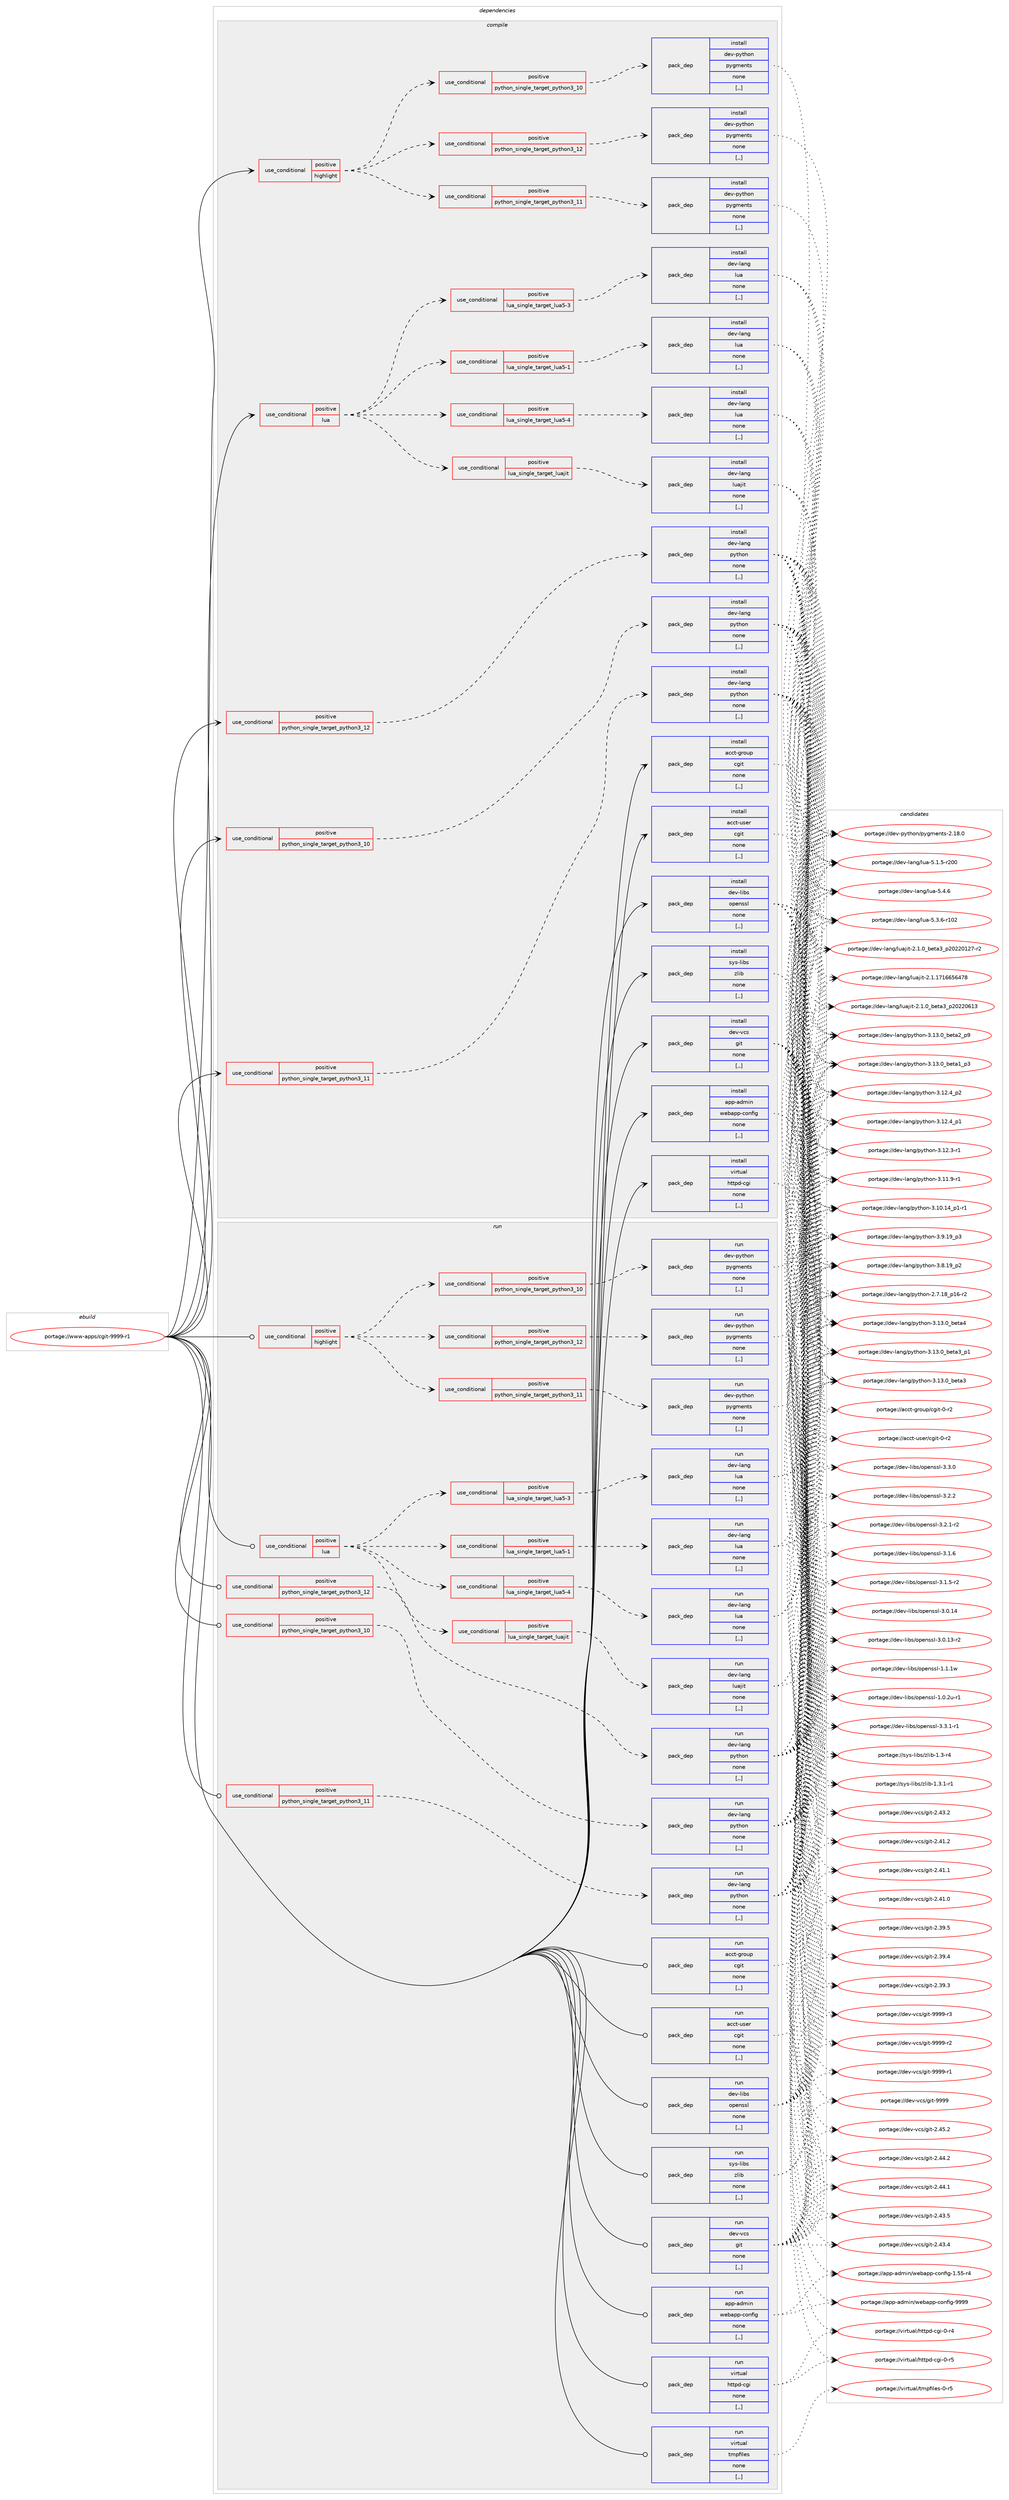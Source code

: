 digraph prolog {

# *************
# Graph options
# *************

newrank=true;
concentrate=true;
compound=true;
graph [rankdir=LR,fontname=Helvetica,fontsize=10,ranksep=1.5];#, ranksep=2.5, nodesep=0.2];
edge  [arrowhead=vee];
node  [fontname=Helvetica,fontsize=10];

# **********
# The ebuild
# **********

subgraph cluster_leftcol {
color=gray;
label=<<i>ebuild</i>>;
id [label="portage://www-apps/cgit-9999-r1", color=red, width=4, href="../www-apps/cgit-9999-r1.svg"];
}

# ****************
# The dependencies
# ****************

subgraph cluster_midcol {
color=gray;
label=<<i>dependencies</i>>;
subgraph cluster_compile {
fillcolor="#eeeeee";
style=filled;
label=<<i>compile</i>>;
subgraph cond118818 {
dependency446010 [label=<<TABLE BORDER="0" CELLBORDER="1" CELLSPACING="0" CELLPADDING="4"><TR><TD ROWSPAN="3" CELLPADDING="10">use_conditional</TD></TR><TR><TD>positive</TD></TR><TR><TD>highlight</TD></TR></TABLE>>, shape=none, color=red];
subgraph cond118819 {
dependency446011 [label=<<TABLE BORDER="0" CELLBORDER="1" CELLSPACING="0" CELLPADDING="4"><TR><TD ROWSPAN="3" CELLPADDING="10">use_conditional</TD></TR><TR><TD>positive</TD></TR><TR><TD>python_single_target_python3_10</TD></TR></TABLE>>, shape=none, color=red];
subgraph pack323933 {
dependency446012 [label=<<TABLE BORDER="0" CELLBORDER="1" CELLSPACING="0" CELLPADDING="4" WIDTH="220"><TR><TD ROWSPAN="6" CELLPADDING="30">pack_dep</TD></TR><TR><TD WIDTH="110">install</TD></TR><TR><TD>dev-python</TD></TR><TR><TD>pygments</TD></TR><TR><TD>none</TD></TR><TR><TD>[,,]</TD></TR></TABLE>>, shape=none, color=blue];
}
dependency446011:e -> dependency446012:w [weight=20,style="dashed",arrowhead="vee"];
}
dependency446010:e -> dependency446011:w [weight=20,style="dashed",arrowhead="vee"];
subgraph cond118820 {
dependency446013 [label=<<TABLE BORDER="0" CELLBORDER="1" CELLSPACING="0" CELLPADDING="4"><TR><TD ROWSPAN="3" CELLPADDING="10">use_conditional</TD></TR><TR><TD>positive</TD></TR><TR><TD>python_single_target_python3_11</TD></TR></TABLE>>, shape=none, color=red];
subgraph pack323934 {
dependency446014 [label=<<TABLE BORDER="0" CELLBORDER="1" CELLSPACING="0" CELLPADDING="4" WIDTH="220"><TR><TD ROWSPAN="6" CELLPADDING="30">pack_dep</TD></TR><TR><TD WIDTH="110">install</TD></TR><TR><TD>dev-python</TD></TR><TR><TD>pygments</TD></TR><TR><TD>none</TD></TR><TR><TD>[,,]</TD></TR></TABLE>>, shape=none, color=blue];
}
dependency446013:e -> dependency446014:w [weight=20,style="dashed",arrowhead="vee"];
}
dependency446010:e -> dependency446013:w [weight=20,style="dashed",arrowhead="vee"];
subgraph cond118821 {
dependency446015 [label=<<TABLE BORDER="0" CELLBORDER="1" CELLSPACING="0" CELLPADDING="4"><TR><TD ROWSPAN="3" CELLPADDING="10">use_conditional</TD></TR><TR><TD>positive</TD></TR><TR><TD>python_single_target_python3_12</TD></TR></TABLE>>, shape=none, color=red];
subgraph pack323935 {
dependency446016 [label=<<TABLE BORDER="0" CELLBORDER="1" CELLSPACING="0" CELLPADDING="4" WIDTH="220"><TR><TD ROWSPAN="6" CELLPADDING="30">pack_dep</TD></TR><TR><TD WIDTH="110">install</TD></TR><TR><TD>dev-python</TD></TR><TR><TD>pygments</TD></TR><TR><TD>none</TD></TR><TR><TD>[,,]</TD></TR></TABLE>>, shape=none, color=blue];
}
dependency446015:e -> dependency446016:w [weight=20,style="dashed",arrowhead="vee"];
}
dependency446010:e -> dependency446015:w [weight=20,style="dashed",arrowhead="vee"];
}
id:e -> dependency446010:w [weight=20,style="solid",arrowhead="vee"];
subgraph cond118822 {
dependency446017 [label=<<TABLE BORDER="0" CELLBORDER="1" CELLSPACING="0" CELLPADDING="4"><TR><TD ROWSPAN="3" CELLPADDING="10">use_conditional</TD></TR><TR><TD>positive</TD></TR><TR><TD>lua</TD></TR></TABLE>>, shape=none, color=red];
subgraph cond118823 {
dependency446018 [label=<<TABLE BORDER="0" CELLBORDER="1" CELLSPACING="0" CELLPADDING="4"><TR><TD ROWSPAN="3" CELLPADDING="10">use_conditional</TD></TR><TR><TD>positive</TD></TR><TR><TD>lua_single_target_luajit</TD></TR></TABLE>>, shape=none, color=red];
subgraph pack323936 {
dependency446019 [label=<<TABLE BORDER="0" CELLBORDER="1" CELLSPACING="0" CELLPADDING="4" WIDTH="220"><TR><TD ROWSPAN="6" CELLPADDING="30">pack_dep</TD></TR><TR><TD WIDTH="110">install</TD></TR><TR><TD>dev-lang</TD></TR><TR><TD>luajit</TD></TR><TR><TD>none</TD></TR><TR><TD>[,,]</TD></TR></TABLE>>, shape=none, color=blue];
}
dependency446018:e -> dependency446019:w [weight=20,style="dashed",arrowhead="vee"];
}
dependency446017:e -> dependency446018:w [weight=20,style="dashed",arrowhead="vee"];
subgraph cond118824 {
dependency446020 [label=<<TABLE BORDER="0" CELLBORDER="1" CELLSPACING="0" CELLPADDING="4"><TR><TD ROWSPAN="3" CELLPADDING="10">use_conditional</TD></TR><TR><TD>positive</TD></TR><TR><TD>lua_single_target_lua5-1</TD></TR></TABLE>>, shape=none, color=red];
subgraph pack323937 {
dependency446021 [label=<<TABLE BORDER="0" CELLBORDER="1" CELLSPACING="0" CELLPADDING="4" WIDTH="220"><TR><TD ROWSPAN="6" CELLPADDING="30">pack_dep</TD></TR><TR><TD WIDTH="110">install</TD></TR><TR><TD>dev-lang</TD></TR><TR><TD>lua</TD></TR><TR><TD>none</TD></TR><TR><TD>[,,]</TD></TR></TABLE>>, shape=none, color=blue];
}
dependency446020:e -> dependency446021:w [weight=20,style="dashed",arrowhead="vee"];
}
dependency446017:e -> dependency446020:w [weight=20,style="dashed",arrowhead="vee"];
subgraph cond118825 {
dependency446022 [label=<<TABLE BORDER="0" CELLBORDER="1" CELLSPACING="0" CELLPADDING="4"><TR><TD ROWSPAN="3" CELLPADDING="10">use_conditional</TD></TR><TR><TD>positive</TD></TR><TR><TD>lua_single_target_lua5-3</TD></TR></TABLE>>, shape=none, color=red];
subgraph pack323938 {
dependency446023 [label=<<TABLE BORDER="0" CELLBORDER="1" CELLSPACING="0" CELLPADDING="4" WIDTH="220"><TR><TD ROWSPAN="6" CELLPADDING="30">pack_dep</TD></TR><TR><TD WIDTH="110">install</TD></TR><TR><TD>dev-lang</TD></TR><TR><TD>lua</TD></TR><TR><TD>none</TD></TR><TR><TD>[,,]</TD></TR></TABLE>>, shape=none, color=blue];
}
dependency446022:e -> dependency446023:w [weight=20,style="dashed",arrowhead="vee"];
}
dependency446017:e -> dependency446022:w [weight=20,style="dashed",arrowhead="vee"];
subgraph cond118826 {
dependency446024 [label=<<TABLE BORDER="0" CELLBORDER="1" CELLSPACING="0" CELLPADDING="4"><TR><TD ROWSPAN="3" CELLPADDING="10">use_conditional</TD></TR><TR><TD>positive</TD></TR><TR><TD>lua_single_target_lua5-4</TD></TR></TABLE>>, shape=none, color=red];
subgraph pack323939 {
dependency446025 [label=<<TABLE BORDER="0" CELLBORDER="1" CELLSPACING="0" CELLPADDING="4" WIDTH="220"><TR><TD ROWSPAN="6" CELLPADDING="30">pack_dep</TD></TR><TR><TD WIDTH="110">install</TD></TR><TR><TD>dev-lang</TD></TR><TR><TD>lua</TD></TR><TR><TD>none</TD></TR><TR><TD>[,,]</TD></TR></TABLE>>, shape=none, color=blue];
}
dependency446024:e -> dependency446025:w [weight=20,style="dashed",arrowhead="vee"];
}
dependency446017:e -> dependency446024:w [weight=20,style="dashed",arrowhead="vee"];
}
id:e -> dependency446017:w [weight=20,style="solid",arrowhead="vee"];
subgraph cond118827 {
dependency446026 [label=<<TABLE BORDER="0" CELLBORDER="1" CELLSPACING="0" CELLPADDING="4"><TR><TD ROWSPAN="3" CELLPADDING="10">use_conditional</TD></TR><TR><TD>positive</TD></TR><TR><TD>python_single_target_python3_10</TD></TR></TABLE>>, shape=none, color=red];
subgraph pack323940 {
dependency446027 [label=<<TABLE BORDER="0" CELLBORDER="1" CELLSPACING="0" CELLPADDING="4" WIDTH="220"><TR><TD ROWSPAN="6" CELLPADDING="30">pack_dep</TD></TR><TR><TD WIDTH="110">install</TD></TR><TR><TD>dev-lang</TD></TR><TR><TD>python</TD></TR><TR><TD>none</TD></TR><TR><TD>[,,]</TD></TR></TABLE>>, shape=none, color=blue];
}
dependency446026:e -> dependency446027:w [weight=20,style="dashed",arrowhead="vee"];
}
id:e -> dependency446026:w [weight=20,style="solid",arrowhead="vee"];
subgraph cond118828 {
dependency446028 [label=<<TABLE BORDER="0" CELLBORDER="1" CELLSPACING="0" CELLPADDING="4"><TR><TD ROWSPAN="3" CELLPADDING="10">use_conditional</TD></TR><TR><TD>positive</TD></TR><TR><TD>python_single_target_python3_11</TD></TR></TABLE>>, shape=none, color=red];
subgraph pack323941 {
dependency446029 [label=<<TABLE BORDER="0" CELLBORDER="1" CELLSPACING="0" CELLPADDING="4" WIDTH="220"><TR><TD ROWSPAN="6" CELLPADDING="30">pack_dep</TD></TR><TR><TD WIDTH="110">install</TD></TR><TR><TD>dev-lang</TD></TR><TR><TD>python</TD></TR><TR><TD>none</TD></TR><TR><TD>[,,]</TD></TR></TABLE>>, shape=none, color=blue];
}
dependency446028:e -> dependency446029:w [weight=20,style="dashed",arrowhead="vee"];
}
id:e -> dependency446028:w [weight=20,style="solid",arrowhead="vee"];
subgraph cond118829 {
dependency446030 [label=<<TABLE BORDER="0" CELLBORDER="1" CELLSPACING="0" CELLPADDING="4"><TR><TD ROWSPAN="3" CELLPADDING="10">use_conditional</TD></TR><TR><TD>positive</TD></TR><TR><TD>python_single_target_python3_12</TD></TR></TABLE>>, shape=none, color=red];
subgraph pack323942 {
dependency446031 [label=<<TABLE BORDER="0" CELLBORDER="1" CELLSPACING="0" CELLPADDING="4" WIDTH="220"><TR><TD ROWSPAN="6" CELLPADDING="30">pack_dep</TD></TR><TR><TD WIDTH="110">install</TD></TR><TR><TD>dev-lang</TD></TR><TR><TD>python</TD></TR><TR><TD>none</TD></TR><TR><TD>[,,]</TD></TR></TABLE>>, shape=none, color=blue];
}
dependency446030:e -> dependency446031:w [weight=20,style="dashed",arrowhead="vee"];
}
id:e -> dependency446030:w [weight=20,style="solid",arrowhead="vee"];
subgraph pack323943 {
dependency446032 [label=<<TABLE BORDER="0" CELLBORDER="1" CELLSPACING="0" CELLPADDING="4" WIDTH="220"><TR><TD ROWSPAN="6" CELLPADDING="30">pack_dep</TD></TR><TR><TD WIDTH="110">install</TD></TR><TR><TD>acct-group</TD></TR><TR><TD>cgit</TD></TR><TR><TD>none</TD></TR><TR><TD>[,,]</TD></TR></TABLE>>, shape=none, color=blue];
}
id:e -> dependency446032:w [weight=20,style="solid",arrowhead="vee"];
subgraph pack323944 {
dependency446033 [label=<<TABLE BORDER="0" CELLBORDER="1" CELLSPACING="0" CELLPADDING="4" WIDTH="220"><TR><TD ROWSPAN="6" CELLPADDING="30">pack_dep</TD></TR><TR><TD WIDTH="110">install</TD></TR><TR><TD>acct-user</TD></TR><TR><TD>cgit</TD></TR><TR><TD>none</TD></TR><TR><TD>[,,]</TD></TR></TABLE>>, shape=none, color=blue];
}
id:e -> dependency446033:w [weight=20,style="solid",arrowhead="vee"];
subgraph pack323945 {
dependency446034 [label=<<TABLE BORDER="0" CELLBORDER="1" CELLSPACING="0" CELLPADDING="4" WIDTH="220"><TR><TD ROWSPAN="6" CELLPADDING="30">pack_dep</TD></TR><TR><TD WIDTH="110">install</TD></TR><TR><TD>app-admin</TD></TR><TR><TD>webapp-config</TD></TR><TR><TD>none</TD></TR><TR><TD>[,,]</TD></TR></TABLE>>, shape=none, color=blue];
}
id:e -> dependency446034:w [weight=20,style="solid",arrowhead="vee"];
subgraph pack323946 {
dependency446035 [label=<<TABLE BORDER="0" CELLBORDER="1" CELLSPACING="0" CELLPADDING="4" WIDTH="220"><TR><TD ROWSPAN="6" CELLPADDING="30">pack_dep</TD></TR><TR><TD WIDTH="110">install</TD></TR><TR><TD>dev-libs</TD></TR><TR><TD>openssl</TD></TR><TR><TD>none</TD></TR><TR><TD>[,,]</TD></TR></TABLE>>, shape=none, color=blue];
}
id:e -> dependency446035:w [weight=20,style="solid",arrowhead="vee"];
subgraph pack323947 {
dependency446036 [label=<<TABLE BORDER="0" CELLBORDER="1" CELLSPACING="0" CELLPADDING="4" WIDTH="220"><TR><TD ROWSPAN="6" CELLPADDING="30">pack_dep</TD></TR><TR><TD WIDTH="110">install</TD></TR><TR><TD>dev-vcs</TD></TR><TR><TD>git</TD></TR><TR><TD>none</TD></TR><TR><TD>[,,]</TD></TR></TABLE>>, shape=none, color=blue];
}
id:e -> dependency446036:w [weight=20,style="solid",arrowhead="vee"];
subgraph pack323948 {
dependency446037 [label=<<TABLE BORDER="0" CELLBORDER="1" CELLSPACING="0" CELLPADDING="4" WIDTH="220"><TR><TD ROWSPAN="6" CELLPADDING="30">pack_dep</TD></TR><TR><TD WIDTH="110">install</TD></TR><TR><TD>sys-libs</TD></TR><TR><TD>zlib</TD></TR><TR><TD>none</TD></TR><TR><TD>[,,]</TD></TR></TABLE>>, shape=none, color=blue];
}
id:e -> dependency446037:w [weight=20,style="solid",arrowhead="vee"];
subgraph pack323949 {
dependency446038 [label=<<TABLE BORDER="0" CELLBORDER="1" CELLSPACING="0" CELLPADDING="4" WIDTH="220"><TR><TD ROWSPAN="6" CELLPADDING="30">pack_dep</TD></TR><TR><TD WIDTH="110">install</TD></TR><TR><TD>virtual</TD></TR><TR><TD>httpd-cgi</TD></TR><TR><TD>none</TD></TR><TR><TD>[,,]</TD></TR></TABLE>>, shape=none, color=blue];
}
id:e -> dependency446038:w [weight=20,style="solid",arrowhead="vee"];
}
subgraph cluster_compileandrun {
fillcolor="#eeeeee";
style=filled;
label=<<i>compile and run</i>>;
}
subgraph cluster_run {
fillcolor="#eeeeee";
style=filled;
label=<<i>run</i>>;
subgraph cond118830 {
dependency446039 [label=<<TABLE BORDER="0" CELLBORDER="1" CELLSPACING="0" CELLPADDING="4"><TR><TD ROWSPAN="3" CELLPADDING="10">use_conditional</TD></TR><TR><TD>positive</TD></TR><TR><TD>highlight</TD></TR></TABLE>>, shape=none, color=red];
subgraph cond118831 {
dependency446040 [label=<<TABLE BORDER="0" CELLBORDER="1" CELLSPACING="0" CELLPADDING="4"><TR><TD ROWSPAN="3" CELLPADDING="10">use_conditional</TD></TR><TR><TD>positive</TD></TR><TR><TD>python_single_target_python3_10</TD></TR></TABLE>>, shape=none, color=red];
subgraph pack323950 {
dependency446041 [label=<<TABLE BORDER="0" CELLBORDER="1" CELLSPACING="0" CELLPADDING="4" WIDTH="220"><TR><TD ROWSPAN="6" CELLPADDING="30">pack_dep</TD></TR><TR><TD WIDTH="110">run</TD></TR><TR><TD>dev-python</TD></TR><TR><TD>pygments</TD></TR><TR><TD>none</TD></TR><TR><TD>[,,]</TD></TR></TABLE>>, shape=none, color=blue];
}
dependency446040:e -> dependency446041:w [weight=20,style="dashed",arrowhead="vee"];
}
dependency446039:e -> dependency446040:w [weight=20,style="dashed",arrowhead="vee"];
subgraph cond118832 {
dependency446042 [label=<<TABLE BORDER="0" CELLBORDER="1" CELLSPACING="0" CELLPADDING="4"><TR><TD ROWSPAN="3" CELLPADDING="10">use_conditional</TD></TR><TR><TD>positive</TD></TR><TR><TD>python_single_target_python3_11</TD></TR></TABLE>>, shape=none, color=red];
subgraph pack323951 {
dependency446043 [label=<<TABLE BORDER="0" CELLBORDER="1" CELLSPACING="0" CELLPADDING="4" WIDTH="220"><TR><TD ROWSPAN="6" CELLPADDING="30">pack_dep</TD></TR><TR><TD WIDTH="110">run</TD></TR><TR><TD>dev-python</TD></TR><TR><TD>pygments</TD></TR><TR><TD>none</TD></TR><TR><TD>[,,]</TD></TR></TABLE>>, shape=none, color=blue];
}
dependency446042:e -> dependency446043:w [weight=20,style="dashed",arrowhead="vee"];
}
dependency446039:e -> dependency446042:w [weight=20,style="dashed",arrowhead="vee"];
subgraph cond118833 {
dependency446044 [label=<<TABLE BORDER="0" CELLBORDER="1" CELLSPACING="0" CELLPADDING="4"><TR><TD ROWSPAN="3" CELLPADDING="10">use_conditional</TD></TR><TR><TD>positive</TD></TR><TR><TD>python_single_target_python3_12</TD></TR></TABLE>>, shape=none, color=red];
subgraph pack323952 {
dependency446045 [label=<<TABLE BORDER="0" CELLBORDER="1" CELLSPACING="0" CELLPADDING="4" WIDTH="220"><TR><TD ROWSPAN="6" CELLPADDING="30">pack_dep</TD></TR><TR><TD WIDTH="110">run</TD></TR><TR><TD>dev-python</TD></TR><TR><TD>pygments</TD></TR><TR><TD>none</TD></TR><TR><TD>[,,]</TD></TR></TABLE>>, shape=none, color=blue];
}
dependency446044:e -> dependency446045:w [weight=20,style="dashed",arrowhead="vee"];
}
dependency446039:e -> dependency446044:w [weight=20,style="dashed",arrowhead="vee"];
}
id:e -> dependency446039:w [weight=20,style="solid",arrowhead="odot"];
subgraph cond118834 {
dependency446046 [label=<<TABLE BORDER="0" CELLBORDER="1" CELLSPACING="0" CELLPADDING="4"><TR><TD ROWSPAN="3" CELLPADDING="10">use_conditional</TD></TR><TR><TD>positive</TD></TR><TR><TD>lua</TD></TR></TABLE>>, shape=none, color=red];
subgraph cond118835 {
dependency446047 [label=<<TABLE BORDER="0" CELLBORDER="1" CELLSPACING="0" CELLPADDING="4"><TR><TD ROWSPAN="3" CELLPADDING="10">use_conditional</TD></TR><TR><TD>positive</TD></TR><TR><TD>lua_single_target_luajit</TD></TR></TABLE>>, shape=none, color=red];
subgraph pack323953 {
dependency446048 [label=<<TABLE BORDER="0" CELLBORDER="1" CELLSPACING="0" CELLPADDING="4" WIDTH="220"><TR><TD ROWSPAN="6" CELLPADDING="30">pack_dep</TD></TR><TR><TD WIDTH="110">run</TD></TR><TR><TD>dev-lang</TD></TR><TR><TD>luajit</TD></TR><TR><TD>none</TD></TR><TR><TD>[,,]</TD></TR></TABLE>>, shape=none, color=blue];
}
dependency446047:e -> dependency446048:w [weight=20,style="dashed",arrowhead="vee"];
}
dependency446046:e -> dependency446047:w [weight=20,style="dashed",arrowhead="vee"];
subgraph cond118836 {
dependency446049 [label=<<TABLE BORDER="0" CELLBORDER="1" CELLSPACING="0" CELLPADDING="4"><TR><TD ROWSPAN="3" CELLPADDING="10">use_conditional</TD></TR><TR><TD>positive</TD></TR><TR><TD>lua_single_target_lua5-1</TD></TR></TABLE>>, shape=none, color=red];
subgraph pack323954 {
dependency446050 [label=<<TABLE BORDER="0" CELLBORDER="1" CELLSPACING="0" CELLPADDING="4" WIDTH="220"><TR><TD ROWSPAN="6" CELLPADDING="30">pack_dep</TD></TR><TR><TD WIDTH="110">run</TD></TR><TR><TD>dev-lang</TD></TR><TR><TD>lua</TD></TR><TR><TD>none</TD></TR><TR><TD>[,,]</TD></TR></TABLE>>, shape=none, color=blue];
}
dependency446049:e -> dependency446050:w [weight=20,style="dashed",arrowhead="vee"];
}
dependency446046:e -> dependency446049:w [weight=20,style="dashed",arrowhead="vee"];
subgraph cond118837 {
dependency446051 [label=<<TABLE BORDER="0" CELLBORDER="1" CELLSPACING="0" CELLPADDING="4"><TR><TD ROWSPAN="3" CELLPADDING="10">use_conditional</TD></TR><TR><TD>positive</TD></TR><TR><TD>lua_single_target_lua5-3</TD></TR></TABLE>>, shape=none, color=red];
subgraph pack323955 {
dependency446052 [label=<<TABLE BORDER="0" CELLBORDER="1" CELLSPACING="0" CELLPADDING="4" WIDTH="220"><TR><TD ROWSPAN="6" CELLPADDING="30">pack_dep</TD></TR><TR><TD WIDTH="110">run</TD></TR><TR><TD>dev-lang</TD></TR><TR><TD>lua</TD></TR><TR><TD>none</TD></TR><TR><TD>[,,]</TD></TR></TABLE>>, shape=none, color=blue];
}
dependency446051:e -> dependency446052:w [weight=20,style="dashed",arrowhead="vee"];
}
dependency446046:e -> dependency446051:w [weight=20,style="dashed",arrowhead="vee"];
subgraph cond118838 {
dependency446053 [label=<<TABLE BORDER="0" CELLBORDER="1" CELLSPACING="0" CELLPADDING="4"><TR><TD ROWSPAN="3" CELLPADDING="10">use_conditional</TD></TR><TR><TD>positive</TD></TR><TR><TD>lua_single_target_lua5-4</TD></TR></TABLE>>, shape=none, color=red];
subgraph pack323956 {
dependency446054 [label=<<TABLE BORDER="0" CELLBORDER="1" CELLSPACING="0" CELLPADDING="4" WIDTH="220"><TR><TD ROWSPAN="6" CELLPADDING="30">pack_dep</TD></TR><TR><TD WIDTH="110">run</TD></TR><TR><TD>dev-lang</TD></TR><TR><TD>lua</TD></TR><TR><TD>none</TD></TR><TR><TD>[,,]</TD></TR></TABLE>>, shape=none, color=blue];
}
dependency446053:e -> dependency446054:w [weight=20,style="dashed",arrowhead="vee"];
}
dependency446046:e -> dependency446053:w [weight=20,style="dashed",arrowhead="vee"];
}
id:e -> dependency446046:w [weight=20,style="solid",arrowhead="odot"];
subgraph cond118839 {
dependency446055 [label=<<TABLE BORDER="0" CELLBORDER="1" CELLSPACING="0" CELLPADDING="4"><TR><TD ROWSPAN="3" CELLPADDING="10">use_conditional</TD></TR><TR><TD>positive</TD></TR><TR><TD>python_single_target_python3_10</TD></TR></TABLE>>, shape=none, color=red];
subgraph pack323957 {
dependency446056 [label=<<TABLE BORDER="0" CELLBORDER="1" CELLSPACING="0" CELLPADDING="4" WIDTH="220"><TR><TD ROWSPAN="6" CELLPADDING="30">pack_dep</TD></TR><TR><TD WIDTH="110">run</TD></TR><TR><TD>dev-lang</TD></TR><TR><TD>python</TD></TR><TR><TD>none</TD></TR><TR><TD>[,,]</TD></TR></TABLE>>, shape=none, color=blue];
}
dependency446055:e -> dependency446056:w [weight=20,style="dashed",arrowhead="vee"];
}
id:e -> dependency446055:w [weight=20,style="solid",arrowhead="odot"];
subgraph cond118840 {
dependency446057 [label=<<TABLE BORDER="0" CELLBORDER="1" CELLSPACING="0" CELLPADDING="4"><TR><TD ROWSPAN="3" CELLPADDING="10">use_conditional</TD></TR><TR><TD>positive</TD></TR><TR><TD>python_single_target_python3_11</TD></TR></TABLE>>, shape=none, color=red];
subgraph pack323958 {
dependency446058 [label=<<TABLE BORDER="0" CELLBORDER="1" CELLSPACING="0" CELLPADDING="4" WIDTH="220"><TR><TD ROWSPAN="6" CELLPADDING="30">pack_dep</TD></TR><TR><TD WIDTH="110">run</TD></TR><TR><TD>dev-lang</TD></TR><TR><TD>python</TD></TR><TR><TD>none</TD></TR><TR><TD>[,,]</TD></TR></TABLE>>, shape=none, color=blue];
}
dependency446057:e -> dependency446058:w [weight=20,style="dashed",arrowhead="vee"];
}
id:e -> dependency446057:w [weight=20,style="solid",arrowhead="odot"];
subgraph cond118841 {
dependency446059 [label=<<TABLE BORDER="0" CELLBORDER="1" CELLSPACING="0" CELLPADDING="4"><TR><TD ROWSPAN="3" CELLPADDING="10">use_conditional</TD></TR><TR><TD>positive</TD></TR><TR><TD>python_single_target_python3_12</TD></TR></TABLE>>, shape=none, color=red];
subgraph pack323959 {
dependency446060 [label=<<TABLE BORDER="0" CELLBORDER="1" CELLSPACING="0" CELLPADDING="4" WIDTH="220"><TR><TD ROWSPAN="6" CELLPADDING="30">pack_dep</TD></TR><TR><TD WIDTH="110">run</TD></TR><TR><TD>dev-lang</TD></TR><TR><TD>python</TD></TR><TR><TD>none</TD></TR><TR><TD>[,,]</TD></TR></TABLE>>, shape=none, color=blue];
}
dependency446059:e -> dependency446060:w [weight=20,style="dashed",arrowhead="vee"];
}
id:e -> dependency446059:w [weight=20,style="solid",arrowhead="odot"];
subgraph pack323960 {
dependency446061 [label=<<TABLE BORDER="0" CELLBORDER="1" CELLSPACING="0" CELLPADDING="4" WIDTH="220"><TR><TD ROWSPAN="6" CELLPADDING="30">pack_dep</TD></TR><TR><TD WIDTH="110">run</TD></TR><TR><TD>acct-group</TD></TR><TR><TD>cgit</TD></TR><TR><TD>none</TD></TR><TR><TD>[,,]</TD></TR></TABLE>>, shape=none, color=blue];
}
id:e -> dependency446061:w [weight=20,style="solid",arrowhead="odot"];
subgraph pack323961 {
dependency446062 [label=<<TABLE BORDER="0" CELLBORDER="1" CELLSPACING="0" CELLPADDING="4" WIDTH="220"><TR><TD ROWSPAN="6" CELLPADDING="30">pack_dep</TD></TR><TR><TD WIDTH="110">run</TD></TR><TR><TD>acct-user</TD></TR><TR><TD>cgit</TD></TR><TR><TD>none</TD></TR><TR><TD>[,,]</TD></TR></TABLE>>, shape=none, color=blue];
}
id:e -> dependency446062:w [weight=20,style="solid",arrowhead="odot"];
subgraph pack323962 {
dependency446063 [label=<<TABLE BORDER="0" CELLBORDER="1" CELLSPACING="0" CELLPADDING="4" WIDTH="220"><TR><TD ROWSPAN="6" CELLPADDING="30">pack_dep</TD></TR><TR><TD WIDTH="110">run</TD></TR><TR><TD>app-admin</TD></TR><TR><TD>webapp-config</TD></TR><TR><TD>none</TD></TR><TR><TD>[,,]</TD></TR></TABLE>>, shape=none, color=blue];
}
id:e -> dependency446063:w [weight=20,style="solid",arrowhead="odot"];
subgraph pack323963 {
dependency446064 [label=<<TABLE BORDER="0" CELLBORDER="1" CELLSPACING="0" CELLPADDING="4" WIDTH="220"><TR><TD ROWSPAN="6" CELLPADDING="30">pack_dep</TD></TR><TR><TD WIDTH="110">run</TD></TR><TR><TD>dev-libs</TD></TR><TR><TD>openssl</TD></TR><TR><TD>none</TD></TR><TR><TD>[,,]</TD></TR></TABLE>>, shape=none, color=blue];
}
id:e -> dependency446064:w [weight=20,style="solid",arrowhead="odot"];
subgraph pack323964 {
dependency446065 [label=<<TABLE BORDER="0" CELLBORDER="1" CELLSPACING="0" CELLPADDING="4" WIDTH="220"><TR><TD ROWSPAN="6" CELLPADDING="30">pack_dep</TD></TR><TR><TD WIDTH="110">run</TD></TR><TR><TD>dev-vcs</TD></TR><TR><TD>git</TD></TR><TR><TD>none</TD></TR><TR><TD>[,,]</TD></TR></TABLE>>, shape=none, color=blue];
}
id:e -> dependency446065:w [weight=20,style="solid",arrowhead="odot"];
subgraph pack323965 {
dependency446066 [label=<<TABLE BORDER="0" CELLBORDER="1" CELLSPACING="0" CELLPADDING="4" WIDTH="220"><TR><TD ROWSPAN="6" CELLPADDING="30">pack_dep</TD></TR><TR><TD WIDTH="110">run</TD></TR><TR><TD>sys-libs</TD></TR><TR><TD>zlib</TD></TR><TR><TD>none</TD></TR><TR><TD>[,,]</TD></TR></TABLE>>, shape=none, color=blue];
}
id:e -> dependency446066:w [weight=20,style="solid",arrowhead="odot"];
subgraph pack323966 {
dependency446067 [label=<<TABLE BORDER="0" CELLBORDER="1" CELLSPACING="0" CELLPADDING="4" WIDTH="220"><TR><TD ROWSPAN="6" CELLPADDING="30">pack_dep</TD></TR><TR><TD WIDTH="110">run</TD></TR><TR><TD>virtual</TD></TR><TR><TD>httpd-cgi</TD></TR><TR><TD>none</TD></TR><TR><TD>[,,]</TD></TR></TABLE>>, shape=none, color=blue];
}
id:e -> dependency446067:w [weight=20,style="solid",arrowhead="odot"];
subgraph pack323967 {
dependency446068 [label=<<TABLE BORDER="0" CELLBORDER="1" CELLSPACING="0" CELLPADDING="4" WIDTH="220"><TR><TD ROWSPAN="6" CELLPADDING="30">pack_dep</TD></TR><TR><TD WIDTH="110">run</TD></TR><TR><TD>virtual</TD></TR><TR><TD>tmpfiles</TD></TR><TR><TD>none</TD></TR><TR><TD>[,,]</TD></TR></TABLE>>, shape=none, color=blue];
}
id:e -> dependency446068:w [weight=20,style="solid",arrowhead="odot"];
}
}

# **************
# The candidates
# **************

subgraph cluster_choices {
rank=same;
color=gray;
label=<<i>candidates</i>>;

subgraph choice323933 {
color=black;
nodesep=1;
choice100101118451121211161041111104711212110310910111011611545504649564648 [label="portage://dev-python/pygments-2.18.0", color=red, width=4,href="../dev-python/pygments-2.18.0.svg"];
dependency446012:e -> choice100101118451121211161041111104711212110310910111011611545504649564648:w [style=dotted,weight="100"];
}
subgraph choice323934 {
color=black;
nodesep=1;
choice100101118451121211161041111104711212110310910111011611545504649564648 [label="portage://dev-python/pygments-2.18.0", color=red, width=4,href="../dev-python/pygments-2.18.0.svg"];
dependency446014:e -> choice100101118451121211161041111104711212110310910111011611545504649564648:w [style=dotted,weight="100"];
}
subgraph choice323935 {
color=black;
nodesep=1;
choice100101118451121211161041111104711212110310910111011611545504649564648 [label="portage://dev-python/pygments-2.18.0", color=red, width=4,href="../dev-python/pygments-2.18.0.svg"];
dependency446016:e -> choice100101118451121211161041111104711212110310910111011611545504649564648:w [style=dotted,weight="100"];
}
subgraph choice323936 {
color=black;
nodesep=1;
choice10010111845108971101034710811797106105116455046494649554954545354525556 [label="portage://dev-lang/luajit-2.1.1716656478", color=red, width=4,href="../dev-lang/luajit-2.1.1716656478.svg"];
choice1001011184510897110103471081179710610511645504649464895981011169751951125048505048544951 [label="portage://dev-lang/luajit-2.1.0_beta3_p20220613", color=red, width=4,href="../dev-lang/luajit-2.1.0_beta3_p20220613.svg"];
choice10010111845108971101034710811797106105116455046494648959810111697519511250485050484950554511450 [label="portage://dev-lang/luajit-2.1.0_beta3_p20220127-r2", color=red, width=4,href="../dev-lang/luajit-2.1.0_beta3_p20220127-r2.svg"];
dependency446019:e -> choice10010111845108971101034710811797106105116455046494649554954545354525556:w [style=dotted,weight="100"];
dependency446019:e -> choice1001011184510897110103471081179710610511645504649464895981011169751951125048505048544951:w [style=dotted,weight="100"];
dependency446019:e -> choice10010111845108971101034710811797106105116455046494648959810111697519511250485050484950554511450:w [style=dotted,weight="100"];
}
subgraph choice323937 {
color=black;
nodesep=1;
choice10010111845108971101034710811797455346524654 [label="portage://dev-lang/lua-5.4.6", color=red, width=4,href="../dev-lang/lua-5.4.6.svg"];
choice1001011184510897110103471081179745534651465445114494850 [label="portage://dev-lang/lua-5.3.6-r102", color=red, width=4,href="../dev-lang/lua-5.3.6-r102.svg"];
choice1001011184510897110103471081179745534649465345114504848 [label="portage://dev-lang/lua-5.1.5-r200", color=red, width=4,href="../dev-lang/lua-5.1.5-r200.svg"];
dependency446021:e -> choice10010111845108971101034710811797455346524654:w [style=dotted,weight="100"];
dependency446021:e -> choice1001011184510897110103471081179745534651465445114494850:w [style=dotted,weight="100"];
dependency446021:e -> choice1001011184510897110103471081179745534649465345114504848:w [style=dotted,weight="100"];
}
subgraph choice323938 {
color=black;
nodesep=1;
choice10010111845108971101034710811797455346524654 [label="portage://dev-lang/lua-5.4.6", color=red, width=4,href="../dev-lang/lua-5.4.6.svg"];
choice1001011184510897110103471081179745534651465445114494850 [label="portage://dev-lang/lua-5.3.6-r102", color=red, width=4,href="../dev-lang/lua-5.3.6-r102.svg"];
choice1001011184510897110103471081179745534649465345114504848 [label="portage://dev-lang/lua-5.1.5-r200", color=red, width=4,href="../dev-lang/lua-5.1.5-r200.svg"];
dependency446023:e -> choice10010111845108971101034710811797455346524654:w [style=dotted,weight="100"];
dependency446023:e -> choice1001011184510897110103471081179745534651465445114494850:w [style=dotted,weight="100"];
dependency446023:e -> choice1001011184510897110103471081179745534649465345114504848:w [style=dotted,weight="100"];
}
subgraph choice323939 {
color=black;
nodesep=1;
choice10010111845108971101034710811797455346524654 [label="portage://dev-lang/lua-5.4.6", color=red, width=4,href="../dev-lang/lua-5.4.6.svg"];
choice1001011184510897110103471081179745534651465445114494850 [label="portage://dev-lang/lua-5.3.6-r102", color=red, width=4,href="../dev-lang/lua-5.3.6-r102.svg"];
choice1001011184510897110103471081179745534649465345114504848 [label="portage://dev-lang/lua-5.1.5-r200", color=red, width=4,href="../dev-lang/lua-5.1.5-r200.svg"];
dependency446025:e -> choice10010111845108971101034710811797455346524654:w [style=dotted,weight="100"];
dependency446025:e -> choice1001011184510897110103471081179745534651465445114494850:w [style=dotted,weight="100"];
dependency446025:e -> choice1001011184510897110103471081179745534649465345114504848:w [style=dotted,weight="100"];
}
subgraph choice323940 {
color=black;
nodesep=1;
choice1001011184510897110103471121211161041111104551464951464895981011169752 [label="portage://dev-lang/python-3.13.0_beta4", color=red, width=4,href="../dev-lang/python-3.13.0_beta4.svg"];
choice10010111845108971101034711212111610411111045514649514648959810111697519511249 [label="portage://dev-lang/python-3.13.0_beta3_p1", color=red, width=4,href="../dev-lang/python-3.13.0_beta3_p1.svg"];
choice1001011184510897110103471121211161041111104551464951464895981011169751 [label="portage://dev-lang/python-3.13.0_beta3", color=red, width=4,href="../dev-lang/python-3.13.0_beta3.svg"];
choice10010111845108971101034711212111610411111045514649514648959810111697509511257 [label="portage://dev-lang/python-3.13.0_beta2_p9", color=red, width=4,href="../dev-lang/python-3.13.0_beta2_p9.svg"];
choice10010111845108971101034711212111610411111045514649514648959810111697499511251 [label="portage://dev-lang/python-3.13.0_beta1_p3", color=red, width=4,href="../dev-lang/python-3.13.0_beta1_p3.svg"];
choice100101118451089711010347112121116104111110455146495046529511250 [label="portage://dev-lang/python-3.12.4_p2", color=red, width=4,href="../dev-lang/python-3.12.4_p2.svg"];
choice100101118451089711010347112121116104111110455146495046529511249 [label="portage://dev-lang/python-3.12.4_p1", color=red, width=4,href="../dev-lang/python-3.12.4_p1.svg"];
choice100101118451089711010347112121116104111110455146495046514511449 [label="portage://dev-lang/python-3.12.3-r1", color=red, width=4,href="../dev-lang/python-3.12.3-r1.svg"];
choice100101118451089711010347112121116104111110455146494946574511449 [label="portage://dev-lang/python-3.11.9-r1", color=red, width=4,href="../dev-lang/python-3.11.9-r1.svg"];
choice100101118451089711010347112121116104111110455146494846495295112494511449 [label="portage://dev-lang/python-3.10.14_p1-r1", color=red, width=4,href="../dev-lang/python-3.10.14_p1-r1.svg"];
choice100101118451089711010347112121116104111110455146574649579511251 [label="portage://dev-lang/python-3.9.19_p3", color=red, width=4,href="../dev-lang/python-3.9.19_p3.svg"];
choice100101118451089711010347112121116104111110455146564649579511250 [label="portage://dev-lang/python-3.8.19_p2", color=red, width=4,href="../dev-lang/python-3.8.19_p2.svg"];
choice100101118451089711010347112121116104111110455046554649569511249544511450 [label="portage://dev-lang/python-2.7.18_p16-r2", color=red, width=4,href="../dev-lang/python-2.7.18_p16-r2.svg"];
dependency446027:e -> choice1001011184510897110103471121211161041111104551464951464895981011169752:w [style=dotted,weight="100"];
dependency446027:e -> choice10010111845108971101034711212111610411111045514649514648959810111697519511249:w [style=dotted,weight="100"];
dependency446027:e -> choice1001011184510897110103471121211161041111104551464951464895981011169751:w [style=dotted,weight="100"];
dependency446027:e -> choice10010111845108971101034711212111610411111045514649514648959810111697509511257:w [style=dotted,weight="100"];
dependency446027:e -> choice10010111845108971101034711212111610411111045514649514648959810111697499511251:w [style=dotted,weight="100"];
dependency446027:e -> choice100101118451089711010347112121116104111110455146495046529511250:w [style=dotted,weight="100"];
dependency446027:e -> choice100101118451089711010347112121116104111110455146495046529511249:w [style=dotted,weight="100"];
dependency446027:e -> choice100101118451089711010347112121116104111110455146495046514511449:w [style=dotted,weight="100"];
dependency446027:e -> choice100101118451089711010347112121116104111110455146494946574511449:w [style=dotted,weight="100"];
dependency446027:e -> choice100101118451089711010347112121116104111110455146494846495295112494511449:w [style=dotted,weight="100"];
dependency446027:e -> choice100101118451089711010347112121116104111110455146574649579511251:w [style=dotted,weight="100"];
dependency446027:e -> choice100101118451089711010347112121116104111110455146564649579511250:w [style=dotted,weight="100"];
dependency446027:e -> choice100101118451089711010347112121116104111110455046554649569511249544511450:w [style=dotted,weight="100"];
}
subgraph choice323941 {
color=black;
nodesep=1;
choice1001011184510897110103471121211161041111104551464951464895981011169752 [label="portage://dev-lang/python-3.13.0_beta4", color=red, width=4,href="../dev-lang/python-3.13.0_beta4.svg"];
choice10010111845108971101034711212111610411111045514649514648959810111697519511249 [label="portage://dev-lang/python-3.13.0_beta3_p1", color=red, width=4,href="../dev-lang/python-3.13.0_beta3_p1.svg"];
choice1001011184510897110103471121211161041111104551464951464895981011169751 [label="portage://dev-lang/python-3.13.0_beta3", color=red, width=4,href="../dev-lang/python-3.13.0_beta3.svg"];
choice10010111845108971101034711212111610411111045514649514648959810111697509511257 [label="portage://dev-lang/python-3.13.0_beta2_p9", color=red, width=4,href="../dev-lang/python-3.13.0_beta2_p9.svg"];
choice10010111845108971101034711212111610411111045514649514648959810111697499511251 [label="portage://dev-lang/python-3.13.0_beta1_p3", color=red, width=4,href="../dev-lang/python-3.13.0_beta1_p3.svg"];
choice100101118451089711010347112121116104111110455146495046529511250 [label="portage://dev-lang/python-3.12.4_p2", color=red, width=4,href="../dev-lang/python-3.12.4_p2.svg"];
choice100101118451089711010347112121116104111110455146495046529511249 [label="portage://dev-lang/python-3.12.4_p1", color=red, width=4,href="../dev-lang/python-3.12.4_p1.svg"];
choice100101118451089711010347112121116104111110455146495046514511449 [label="portage://dev-lang/python-3.12.3-r1", color=red, width=4,href="../dev-lang/python-3.12.3-r1.svg"];
choice100101118451089711010347112121116104111110455146494946574511449 [label="portage://dev-lang/python-3.11.9-r1", color=red, width=4,href="../dev-lang/python-3.11.9-r1.svg"];
choice100101118451089711010347112121116104111110455146494846495295112494511449 [label="portage://dev-lang/python-3.10.14_p1-r1", color=red, width=4,href="../dev-lang/python-3.10.14_p1-r1.svg"];
choice100101118451089711010347112121116104111110455146574649579511251 [label="portage://dev-lang/python-3.9.19_p3", color=red, width=4,href="../dev-lang/python-3.9.19_p3.svg"];
choice100101118451089711010347112121116104111110455146564649579511250 [label="portage://dev-lang/python-3.8.19_p2", color=red, width=4,href="../dev-lang/python-3.8.19_p2.svg"];
choice100101118451089711010347112121116104111110455046554649569511249544511450 [label="portage://dev-lang/python-2.7.18_p16-r2", color=red, width=4,href="../dev-lang/python-2.7.18_p16-r2.svg"];
dependency446029:e -> choice1001011184510897110103471121211161041111104551464951464895981011169752:w [style=dotted,weight="100"];
dependency446029:e -> choice10010111845108971101034711212111610411111045514649514648959810111697519511249:w [style=dotted,weight="100"];
dependency446029:e -> choice1001011184510897110103471121211161041111104551464951464895981011169751:w [style=dotted,weight="100"];
dependency446029:e -> choice10010111845108971101034711212111610411111045514649514648959810111697509511257:w [style=dotted,weight="100"];
dependency446029:e -> choice10010111845108971101034711212111610411111045514649514648959810111697499511251:w [style=dotted,weight="100"];
dependency446029:e -> choice100101118451089711010347112121116104111110455146495046529511250:w [style=dotted,weight="100"];
dependency446029:e -> choice100101118451089711010347112121116104111110455146495046529511249:w [style=dotted,weight="100"];
dependency446029:e -> choice100101118451089711010347112121116104111110455146495046514511449:w [style=dotted,weight="100"];
dependency446029:e -> choice100101118451089711010347112121116104111110455146494946574511449:w [style=dotted,weight="100"];
dependency446029:e -> choice100101118451089711010347112121116104111110455146494846495295112494511449:w [style=dotted,weight="100"];
dependency446029:e -> choice100101118451089711010347112121116104111110455146574649579511251:w [style=dotted,weight="100"];
dependency446029:e -> choice100101118451089711010347112121116104111110455146564649579511250:w [style=dotted,weight="100"];
dependency446029:e -> choice100101118451089711010347112121116104111110455046554649569511249544511450:w [style=dotted,weight="100"];
}
subgraph choice323942 {
color=black;
nodesep=1;
choice1001011184510897110103471121211161041111104551464951464895981011169752 [label="portage://dev-lang/python-3.13.0_beta4", color=red, width=4,href="../dev-lang/python-3.13.0_beta4.svg"];
choice10010111845108971101034711212111610411111045514649514648959810111697519511249 [label="portage://dev-lang/python-3.13.0_beta3_p1", color=red, width=4,href="../dev-lang/python-3.13.0_beta3_p1.svg"];
choice1001011184510897110103471121211161041111104551464951464895981011169751 [label="portage://dev-lang/python-3.13.0_beta3", color=red, width=4,href="../dev-lang/python-3.13.0_beta3.svg"];
choice10010111845108971101034711212111610411111045514649514648959810111697509511257 [label="portage://dev-lang/python-3.13.0_beta2_p9", color=red, width=4,href="../dev-lang/python-3.13.0_beta2_p9.svg"];
choice10010111845108971101034711212111610411111045514649514648959810111697499511251 [label="portage://dev-lang/python-3.13.0_beta1_p3", color=red, width=4,href="../dev-lang/python-3.13.0_beta1_p3.svg"];
choice100101118451089711010347112121116104111110455146495046529511250 [label="portage://dev-lang/python-3.12.4_p2", color=red, width=4,href="../dev-lang/python-3.12.4_p2.svg"];
choice100101118451089711010347112121116104111110455146495046529511249 [label="portage://dev-lang/python-3.12.4_p1", color=red, width=4,href="../dev-lang/python-3.12.4_p1.svg"];
choice100101118451089711010347112121116104111110455146495046514511449 [label="portage://dev-lang/python-3.12.3-r1", color=red, width=4,href="../dev-lang/python-3.12.3-r1.svg"];
choice100101118451089711010347112121116104111110455146494946574511449 [label="portage://dev-lang/python-3.11.9-r1", color=red, width=4,href="../dev-lang/python-3.11.9-r1.svg"];
choice100101118451089711010347112121116104111110455146494846495295112494511449 [label="portage://dev-lang/python-3.10.14_p1-r1", color=red, width=4,href="../dev-lang/python-3.10.14_p1-r1.svg"];
choice100101118451089711010347112121116104111110455146574649579511251 [label="portage://dev-lang/python-3.9.19_p3", color=red, width=4,href="../dev-lang/python-3.9.19_p3.svg"];
choice100101118451089711010347112121116104111110455146564649579511250 [label="portage://dev-lang/python-3.8.19_p2", color=red, width=4,href="../dev-lang/python-3.8.19_p2.svg"];
choice100101118451089711010347112121116104111110455046554649569511249544511450 [label="portage://dev-lang/python-2.7.18_p16-r2", color=red, width=4,href="../dev-lang/python-2.7.18_p16-r2.svg"];
dependency446031:e -> choice1001011184510897110103471121211161041111104551464951464895981011169752:w [style=dotted,weight="100"];
dependency446031:e -> choice10010111845108971101034711212111610411111045514649514648959810111697519511249:w [style=dotted,weight="100"];
dependency446031:e -> choice1001011184510897110103471121211161041111104551464951464895981011169751:w [style=dotted,weight="100"];
dependency446031:e -> choice10010111845108971101034711212111610411111045514649514648959810111697509511257:w [style=dotted,weight="100"];
dependency446031:e -> choice10010111845108971101034711212111610411111045514649514648959810111697499511251:w [style=dotted,weight="100"];
dependency446031:e -> choice100101118451089711010347112121116104111110455146495046529511250:w [style=dotted,weight="100"];
dependency446031:e -> choice100101118451089711010347112121116104111110455146495046529511249:w [style=dotted,weight="100"];
dependency446031:e -> choice100101118451089711010347112121116104111110455146495046514511449:w [style=dotted,weight="100"];
dependency446031:e -> choice100101118451089711010347112121116104111110455146494946574511449:w [style=dotted,weight="100"];
dependency446031:e -> choice100101118451089711010347112121116104111110455146494846495295112494511449:w [style=dotted,weight="100"];
dependency446031:e -> choice100101118451089711010347112121116104111110455146574649579511251:w [style=dotted,weight="100"];
dependency446031:e -> choice100101118451089711010347112121116104111110455146564649579511250:w [style=dotted,weight="100"];
dependency446031:e -> choice100101118451089711010347112121116104111110455046554649569511249544511450:w [style=dotted,weight="100"];
}
subgraph choice323943 {
color=black;
nodesep=1;
choice97999911645103114111117112479910310511645484511450 [label="portage://acct-group/cgit-0-r2", color=red, width=4,href="../acct-group/cgit-0-r2.svg"];
dependency446032:e -> choice97999911645103114111117112479910310511645484511450:w [style=dotted,weight="100"];
}
subgraph choice323944 {
color=black;
nodesep=1;
choice97999911645117115101114479910310511645484511450 [label="portage://acct-user/cgit-0-r2", color=red, width=4,href="../acct-user/cgit-0-r2.svg"];
dependency446033:e -> choice97999911645117115101114479910310511645484511450:w [style=dotted,weight="100"];
}
subgraph choice323945 {
color=black;
nodesep=1;
choice97112112459710010910511047119101989711211245991111101021051034557575757 [label="portage://app-admin/webapp-config-9999", color=red, width=4,href="../app-admin/webapp-config-9999.svg"];
choice971121124597100109105110471191019897112112459911111010210510345494653534511452 [label="portage://app-admin/webapp-config-1.55-r4", color=red, width=4,href="../app-admin/webapp-config-1.55-r4.svg"];
dependency446034:e -> choice97112112459710010910511047119101989711211245991111101021051034557575757:w [style=dotted,weight="100"];
dependency446034:e -> choice971121124597100109105110471191019897112112459911111010210510345494653534511452:w [style=dotted,weight="100"];
}
subgraph choice323946 {
color=black;
nodesep=1;
choice1001011184510810598115471111121011101151151084551465146494511449 [label="portage://dev-libs/openssl-3.3.1-r1", color=red, width=4,href="../dev-libs/openssl-3.3.1-r1.svg"];
choice100101118451081059811547111112101110115115108455146514648 [label="portage://dev-libs/openssl-3.3.0", color=red, width=4,href="../dev-libs/openssl-3.3.0.svg"];
choice100101118451081059811547111112101110115115108455146504650 [label="portage://dev-libs/openssl-3.2.2", color=red, width=4,href="../dev-libs/openssl-3.2.2.svg"];
choice1001011184510810598115471111121011101151151084551465046494511450 [label="portage://dev-libs/openssl-3.2.1-r2", color=red, width=4,href="../dev-libs/openssl-3.2.1-r2.svg"];
choice100101118451081059811547111112101110115115108455146494654 [label="portage://dev-libs/openssl-3.1.6", color=red, width=4,href="../dev-libs/openssl-3.1.6.svg"];
choice1001011184510810598115471111121011101151151084551464946534511450 [label="portage://dev-libs/openssl-3.1.5-r2", color=red, width=4,href="../dev-libs/openssl-3.1.5-r2.svg"];
choice10010111845108105981154711111210111011511510845514648464952 [label="portage://dev-libs/openssl-3.0.14", color=red, width=4,href="../dev-libs/openssl-3.0.14.svg"];
choice100101118451081059811547111112101110115115108455146484649514511450 [label="portage://dev-libs/openssl-3.0.13-r2", color=red, width=4,href="../dev-libs/openssl-3.0.13-r2.svg"];
choice100101118451081059811547111112101110115115108454946494649119 [label="portage://dev-libs/openssl-1.1.1w", color=red, width=4,href="../dev-libs/openssl-1.1.1w.svg"];
choice1001011184510810598115471111121011101151151084549464846501174511449 [label="portage://dev-libs/openssl-1.0.2u-r1", color=red, width=4,href="../dev-libs/openssl-1.0.2u-r1.svg"];
dependency446035:e -> choice1001011184510810598115471111121011101151151084551465146494511449:w [style=dotted,weight="100"];
dependency446035:e -> choice100101118451081059811547111112101110115115108455146514648:w [style=dotted,weight="100"];
dependency446035:e -> choice100101118451081059811547111112101110115115108455146504650:w [style=dotted,weight="100"];
dependency446035:e -> choice1001011184510810598115471111121011101151151084551465046494511450:w [style=dotted,weight="100"];
dependency446035:e -> choice100101118451081059811547111112101110115115108455146494654:w [style=dotted,weight="100"];
dependency446035:e -> choice1001011184510810598115471111121011101151151084551464946534511450:w [style=dotted,weight="100"];
dependency446035:e -> choice10010111845108105981154711111210111011511510845514648464952:w [style=dotted,weight="100"];
dependency446035:e -> choice100101118451081059811547111112101110115115108455146484649514511450:w [style=dotted,weight="100"];
dependency446035:e -> choice100101118451081059811547111112101110115115108454946494649119:w [style=dotted,weight="100"];
dependency446035:e -> choice1001011184510810598115471111121011101151151084549464846501174511449:w [style=dotted,weight="100"];
}
subgraph choice323947 {
color=black;
nodesep=1;
choice10010111845118991154710310511645575757574511451 [label="portage://dev-vcs/git-9999-r3", color=red, width=4,href="../dev-vcs/git-9999-r3.svg"];
choice10010111845118991154710310511645575757574511450 [label="portage://dev-vcs/git-9999-r2", color=red, width=4,href="../dev-vcs/git-9999-r2.svg"];
choice10010111845118991154710310511645575757574511449 [label="portage://dev-vcs/git-9999-r1", color=red, width=4,href="../dev-vcs/git-9999-r1.svg"];
choice1001011184511899115471031051164557575757 [label="portage://dev-vcs/git-9999", color=red, width=4,href="../dev-vcs/git-9999.svg"];
choice10010111845118991154710310511645504652534650 [label="portage://dev-vcs/git-2.45.2", color=red, width=4,href="../dev-vcs/git-2.45.2.svg"];
choice10010111845118991154710310511645504652524650 [label="portage://dev-vcs/git-2.44.2", color=red, width=4,href="../dev-vcs/git-2.44.2.svg"];
choice10010111845118991154710310511645504652524649 [label="portage://dev-vcs/git-2.44.1", color=red, width=4,href="../dev-vcs/git-2.44.1.svg"];
choice10010111845118991154710310511645504652514653 [label="portage://dev-vcs/git-2.43.5", color=red, width=4,href="../dev-vcs/git-2.43.5.svg"];
choice10010111845118991154710310511645504652514652 [label="portage://dev-vcs/git-2.43.4", color=red, width=4,href="../dev-vcs/git-2.43.4.svg"];
choice10010111845118991154710310511645504652514650 [label="portage://dev-vcs/git-2.43.2", color=red, width=4,href="../dev-vcs/git-2.43.2.svg"];
choice10010111845118991154710310511645504652494650 [label="portage://dev-vcs/git-2.41.2", color=red, width=4,href="../dev-vcs/git-2.41.2.svg"];
choice10010111845118991154710310511645504652494649 [label="portage://dev-vcs/git-2.41.1", color=red, width=4,href="../dev-vcs/git-2.41.1.svg"];
choice10010111845118991154710310511645504652494648 [label="portage://dev-vcs/git-2.41.0", color=red, width=4,href="../dev-vcs/git-2.41.0.svg"];
choice10010111845118991154710310511645504651574653 [label="portage://dev-vcs/git-2.39.5", color=red, width=4,href="../dev-vcs/git-2.39.5.svg"];
choice10010111845118991154710310511645504651574652 [label="portage://dev-vcs/git-2.39.4", color=red, width=4,href="../dev-vcs/git-2.39.4.svg"];
choice10010111845118991154710310511645504651574651 [label="portage://dev-vcs/git-2.39.3", color=red, width=4,href="../dev-vcs/git-2.39.3.svg"];
dependency446036:e -> choice10010111845118991154710310511645575757574511451:w [style=dotted,weight="100"];
dependency446036:e -> choice10010111845118991154710310511645575757574511450:w [style=dotted,weight="100"];
dependency446036:e -> choice10010111845118991154710310511645575757574511449:w [style=dotted,weight="100"];
dependency446036:e -> choice1001011184511899115471031051164557575757:w [style=dotted,weight="100"];
dependency446036:e -> choice10010111845118991154710310511645504652534650:w [style=dotted,weight="100"];
dependency446036:e -> choice10010111845118991154710310511645504652524650:w [style=dotted,weight="100"];
dependency446036:e -> choice10010111845118991154710310511645504652524649:w [style=dotted,weight="100"];
dependency446036:e -> choice10010111845118991154710310511645504652514653:w [style=dotted,weight="100"];
dependency446036:e -> choice10010111845118991154710310511645504652514652:w [style=dotted,weight="100"];
dependency446036:e -> choice10010111845118991154710310511645504652514650:w [style=dotted,weight="100"];
dependency446036:e -> choice10010111845118991154710310511645504652494650:w [style=dotted,weight="100"];
dependency446036:e -> choice10010111845118991154710310511645504652494649:w [style=dotted,weight="100"];
dependency446036:e -> choice10010111845118991154710310511645504652494648:w [style=dotted,weight="100"];
dependency446036:e -> choice10010111845118991154710310511645504651574653:w [style=dotted,weight="100"];
dependency446036:e -> choice10010111845118991154710310511645504651574652:w [style=dotted,weight="100"];
dependency446036:e -> choice10010111845118991154710310511645504651574651:w [style=dotted,weight="100"];
}
subgraph choice323948 {
color=black;
nodesep=1;
choice115121115451081059811547122108105984549465146494511449 [label="portage://sys-libs/zlib-1.3.1-r1", color=red, width=4,href="../sys-libs/zlib-1.3.1-r1.svg"];
choice11512111545108105981154712210810598454946514511452 [label="portage://sys-libs/zlib-1.3-r4", color=red, width=4,href="../sys-libs/zlib-1.3-r4.svg"];
dependency446037:e -> choice115121115451081059811547122108105984549465146494511449:w [style=dotted,weight="100"];
dependency446037:e -> choice11512111545108105981154712210810598454946514511452:w [style=dotted,weight="100"];
}
subgraph choice323949 {
color=black;
nodesep=1;
choice1181051141161179710847104116116112100459910310545484511453 [label="portage://virtual/httpd-cgi-0-r5", color=red, width=4,href="../virtual/httpd-cgi-0-r5.svg"];
choice1181051141161179710847104116116112100459910310545484511452 [label="portage://virtual/httpd-cgi-0-r4", color=red, width=4,href="../virtual/httpd-cgi-0-r4.svg"];
dependency446038:e -> choice1181051141161179710847104116116112100459910310545484511453:w [style=dotted,weight="100"];
dependency446038:e -> choice1181051141161179710847104116116112100459910310545484511452:w [style=dotted,weight="100"];
}
subgraph choice323950 {
color=black;
nodesep=1;
choice100101118451121211161041111104711212110310910111011611545504649564648 [label="portage://dev-python/pygments-2.18.0", color=red, width=4,href="../dev-python/pygments-2.18.0.svg"];
dependency446041:e -> choice100101118451121211161041111104711212110310910111011611545504649564648:w [style=dotted,weight="100"];
}
subgraph choice323951 {
color=black;
nodesep=1;
choice100101118451121211161041111104711212110310910111011611545504649564648 [label="portage://dev-python/pygments-2.18.0", color=red, width=4,href="../dev-python/pygments-2.18.0.svg"];
dependency446043:e -> choice100101118451121211161041111104711212110310910111011611545504649564648:w [style=dotted,weight="100"];
}
subgraph choice323952 {
color=black;
nodesep=1;
choice100101118451121211161041111104711212110310910111011611545504649564648 [label="portage://dev-python/pygments-2.18.0", color=red, width=4,href="../dev-python/pygments-2.18.0.svg"];
dependency446045:e -> choice100101118451121211161041111104711212110310910111011611545504649564648:w [style=dotted,weight="100"];
}
subgraph choice323953 {
color=black;
nodesep=1;
choice10010111845108971101034710811797106105116455046494649554954545354525556 [label="portage://dev-lang/luajit-2.1.1716656478", color=red, width=4,href="../dev-lang/luajit-2.1.1716656478.svg"];
choice1001011184510897110103471081179710610511645504649464895981011169751951125048505048544951 [label="portage://dev-lang/luajit-2.1.0_beta3_p20220613", color=red, width=4,href="../dev-lang/luajit-2.1.0_beta3_p20220613.svg"];
choice10010111845108971101034710811797106105116455046494648959810111697519511250485050484950554511450 [label="portage://dev-lang/luajit-2.1.0_beta3_p20220127-r2", color=red, width=4,href="../dev-lang/luajit-2.1.0_beta3_p20220127-r2.svg"];
dependency446048:e -> choice10010111845108971101034710811797106105116455046494649554954545354525556:w [style=dotted,weight="100"];
dependency446048:e -> choice1001011184510897110103471081179710610511645504649464895981011169751951125048505048544951:w [style=dotted,weight="100"];
dependency446048:e -> choice10010111845108971101034710811797106105116455046494648959810111697519511250485050484950554511450:w [style=dotted,weight="100"];
}
subgraph choice323954 {
color=black;
nodesep=1;
choice10010111845108971101034710811797455346524654 [label="portage://dev-lang/lua-5.4.6", color=red, width=4,href="../dev-lang/lua-5.4.6.svg"];
choice1001011184510897110103471081179745534651465445114494850 [label="portage://dev-lang/lua-5.3.6-r102", color=red, width=4,href="../dev-lang/lua-5.3.6-r102.svg"];
choice1001011184510897110103471081179745534649465345114504848 [label="portage://dev-lang/lua-5.1.5-r200", color=red, width=4,href="../dev-lang/lua-5.1.5-r200.svg"];
dependency446050:e -> choice10010111845108971101034710811797455346524654:w [style=dotted,weight="100"];
dependency446050:e -> choice1001011184510897110103471081179745534651465445114494850:w [style=dotted,weight="100"];
dependency446050:e -> choice1001011184510897110103471081179745534649465345114504848:w [style=dotted,weight="100"];
}
subgraph choice323955 {
color=black;
nodesep=1;
choice10010111845108971101034710811797455346524654 [label="portage://dev-lang/lua-5.4.6", color=red, width=4,href="../dev-lang/lua-5.4.6.svg"];
choice1001011184510897110103471081179745534651465445114494850 [label="portage://dev-lang/lua-5.3.6-r102", color=red, width=4,href="../dev-lang/lua-5.3.6-r102.svg"];
choice1001011184510897110103471081179745534649465345114504848 [label="portage://dev-lang/lua-5.1.5-r200", color=red, width=4,href="../dev-lang/lua-5.1.5-r200.svg"];
dependency446052:e -> choice10010111845108971101034710811797455346524654:w [style=dotted,weight="100"];
dependency446052:e -> choice1001011184510897110103471081179745534651465445114494850:w [style=dotted,weight="100"];
dependency446052:e -> choice1001011184510897110103471081179745534649465345114504848:w [style=dotted,weight="100"];
}
subgraph choice323956 {
color=black;
nodesep=1;
choice10010111845108971101034710811797455346524654 [label="portage://dev-lang/lua-5.4.6", color=red, width=4,href="../dev-lang/lua-5.4.6.svg"];
choice1001011184510897110103471081179745534651465445114494850 [label="portage://dev-lang/lua-5.3.6-r102", color=red, width=4,href="../dev-lang/lua-5.3.6-r102.svg"];
choice1001011184510897110103471081179745534649465345114504848 [label="portage://dev-lang/lua-5.1.5-r200", color=red, width=4,href="../dev-lang/lua-5.1.5-r200.svg"];
dependency446054:e -> choice10010111845108971101034710811797455346524654:w [style=dotted,weight="100"];
dependency446054:e -> choice1001011184510897110103471081179745534651465445114494850:w [style=dotted,weight="100"];
dependency446054:e -> choice1001011184510897110103471081179745534649465345114504848:w [style=dotted,weight="100"];
}
subgraph choice323957 {
color=black;
nodesep=1;
choice1001011184510897110103471121211161041111104551464951464895981011169752 [label="portage://dev-lang/python-3.13.0_beta4", color=red, width=4,href="../dev-lang/python-3.13.0_beta4.svg"];
choice10010111845108971101034711212111610411111045514649514648959810111697519511249 [label="portage://dev-lang/python-3.13.0_beta3_p1", color=red, width=4,href="../dev-lang/python-3.13.0_beta3_p1.svg"];
choice1001011184510897110103471121211161041111104551464951464895981011169751 [label="portage://dev-lang/python-3.13.0_beta3", color=red, width=4,href="../dev-lang/python-3.13.0_beta3.svg"];
choice10010111845108971101034711212111610411111045514649514648959810111697509511257 [label="portage://dev-lang/python-3.13.0_beta2_p9", color=red, width=4,href="../dev-lang/python-3.13.0_beta2_p9.svg"];
choice10010111845108971101034711212111610411111045514649514648959810111697499511251 [label="portage://dev-lang/python-3.13.0_beta1_p3", color=red, width=4,href="../dev-lang/python-3.13.0_beta1_p3.svg"];
choice100101118451089711010347112121116104111110455146495046529511250 [label="portage://dev-lang/python-3.12.4_p2", color=red, width=4,href="../dev-lang/python-3.12.4_p2.svg"];
choice100101118451089711010347112121116104111110455146495046529511249 [label="portage://dev-lang/python-3.12.4_p1", color=red, width=4,href="../dev-lang/python-3.12.4_p1.svg"];
choice100101118451089711010347112121116104111110455146495046514511449 [label="portage://dev-lang/python-3.12.3-r1", color=red, width=4,href="../dev-lang/python-3.12.3-r1.svg"];
choice100101118451089711010347112121116104111110455146494946574511449 [label="portage://dev-lang/python-3.11.9-r1", color=red, width=4,href="../dev-lang/python-3.11.9-r1.svg"];
choice100101118451089711010347112121116104111110455146494846495295112494511449 [label="portage://dev-lang/python-3.10.14_p1-r1", color=red, width=4,href="../dev-lang/python-3.10.14_p1-r1.svg"];
choice100101118451089711010347112121116104111110455146574649579511251 [label="portage://dev-lang/python-3.9.19_p3", color=red, width=4,href="../dev-lang/python-3.9.19_p3.svg"];
choice100101118451089711010347112121116104111110455146564649579511250 [label="portage://dev-lang/python-3.8.19_p2", color=red, width=4,href="../dev-lang/python-3.8.19_p2.svg"];
choice100101118451089711010347112121116104111110455046554649569511249544511450 [label="portage://dev-lang/python-2.7.18_p16-r2", color=red, width=4,href="../dev-lang/python-2.7.18_p16-r2.svg"];
dependency446056:e -> choice1001011184510897110103471121211161041111104551464951464895981011169752:w [style=dotted,weight="100"];
dependency446056:e -> choice10010111845108971101034711212111610411111045514649514648959810111697519511249:w [style=dotted,weight="100"];
dependency446056:e -> choice1001011184510897110103471121211161041111104551464951464895981011169751:w [style=dotted,weight="100"];
dependency446056:e -> choice10010111845108971101034711212111610411111045514649514648959810111697509511257:w [style=dotted,weight="100"];
dependency446056:e -> choice10010111845108971101034711212111610411111045514649514648959810111697499511251:w [style=dotted,weight="100"];
dependency446056:e -> choice100101118451089711010347112121116104111110455146495046529511250:w [style=dotted,weight="100"];
dependency446056:e -> choice100101118451089711010347112121116104111110455146495046529511249:w [style=dotted,weight="100"];
dependency446056:e -> choice100101118451089711010347112121116104111110455146495046514511449:w [style=dotted,weight="100"];
dependency446056:e -> choice100101118451089711010347112121116104111110455146494946574511449:w [style=dotted,weight="100"];
dependency446056:e -> choice100101118451089711010347112121116104111110455146494846495295112494511449:w [style=dotted,weight="100"];
dependency446056:e -> choice100101118451089711010347112121116104111110455146574649579511251:w [style=dotted,weight="100"];
dependency446056:e -> choice100101118451089711010347112121116104111110455146564649579511250:w [style=dotted,weight="100"];
dependency446056:e -> choice100101118451089711010347112121116104111110455046554649569511249544511450:w [style=dotted,weight="100"];
}
subgraph choice323958 {
color=black;
nodesep=1;
choice1001011184510897110103471121211161041111104551464951464895981011169752 [label="portage://dev-lang/python-3.13.0_beta4", color=red, width=4,href="../dev-lang/python-3.13.0_beta4.svg"];
choice10010111845108971101034711212111610411111045514649514648959810111697519511249 [label="portage://dev-lang/python-3.13.0_beta3_p1", color=red, width=4,href="../dev-lang/python-3.13.0_beta3_p1.svg"];
choice1001011184510897110103471121211161041111104551464951464895981011169751 [label="portage://dev-lang/python-3.13.0_beta3", color=red, width=4,href="../dev-lang/python-3.13.0_beta3.svg"];
choice10010111845108971101034711212111610411111045514649514648959810111697509511257 [label="portage://dev-lang/python-3.13.0_beta2_p9", color=red, width=4,href="../dev-lang/python-3.13.0_beta2_p9.svg"];
choice10010111845108971101034711212111610411111045514649514648959810111697499511251 [label="portage://dev-lang/python-3.13.0_beta1_p3", color=red, width=4,href="../dev-lang/python-3.13.0_beta1_p3.svg"];
choice100101118451089711010347112121116104111110455146495046529511250 [label="portage://dev-lang/python-3.12.4_p2", color=red, width=4,href="../dev-lang/python-3.12.4_p2.svg"];
choice100101118451089711010347112121116104111110455146495046529511249 [label="portage://dev-lang/python-3.12.4_p1", color=red, width=4,href="../dev-lang/python-3.12.4_p1.svg"];
choice100101118451089711010347112121116104111110455146495046514511449 [label="portage://dev-lang/python-3.12.3-r1", color=red, width=4,href="../dev-lang/python-3.12.3-r1.svg"];
choice100101118451089711010347112121116104111110455146494946574511449 [label="portage://dev-lang/python-3.11.9-r1", color=red, width=4,href="../dev-lang/python-3.11.9-r1.svg"];
choice100101118451089711010347112121116104111110455146494846495295112494511449 [label="portage://dev-lang/python-3.10.14_p1-r1", color=red, width=4,href="../dev-lang/python-3.10.14_p1-r1.svg"];
choice100101118451089711010347112121116104111110455146574649579511251 [label="portage://dev-lang/python-3.9.19_p3", color=red, width=4,href="../dev-lang/python-3.9.19_p3.svg"];
choice100101118451089711010347112121116104111110455146564649579511250 [label="portage://dev-lang/python-3.8.19_p2", color=red, width=4,href="../dev-lang/python-3.8.19_p2.svg"];
choice100101118451089711010347112121116104111110455046554649569511249544511450 [label="portage://dev-lang/python-2.7.18_p16-r2", color=red, width=4,href="../dev-lang/python-2.7.18_p16-r2.svg"];
dependency446058:e -> choice1001011184510897110103471121211161041111104551464951464895981011169752:w [style=dotted,weight="100"];
dependency446058:e -> choice10010111845108971101034711212111610411111045514649514648959810111697519511249:w [style=dotted,weight="100"];
dependency446058:e -> choice1001011184510897110103471121211161041111104551464951464895981011169751:w [style=dotted,weight="100"];
dependency446058:e -> choice10010111845108971101034711212111610411111045514649514648959810111697509511257:w [style=dotted,weight="100"];
dependency446058:e -> choice10010111845108971101034711212111610411111045514649514648959810111697499511251:w [style=dotted,weight="100"];
dependency446058:e -> choice100101118451089711010347112121116104111110455146495046529511250:w [style=dotted,weight="100"];
dependency446058:e -> choice100101118451089711010347112121116104111110455146495046529511249:w [style=dotted,weight="100"];
dependency446058:e -> choice100101118451089711010347112121116104111110455146495046514511449:w [style=dotted,weight="100"];
dependency446058:e -> choice100101118451089711010347112121116104111110455146494946574511449:w [style=dotted,weight="100"];
dependency446058:e -> choice100101118451089711010347112121116104111110455146494846495295112494511449:w [style=dotted,weight="100"];
dependency446058:e -> choice100101118451089711010347112121116104111110455146574649579511251:w [style=dotted,weight="100"];
dependency446058:e -> choice100101118451089711010347112121116104111110455146564649579511250:w [style=dotted,weight="100"];
dependency446058:e -> choice100101118451089711010347112121116104111110455046554649569511249544511450:w [style=dotted,weight="100"];
}
subgraph choice323959 {
color=black;
nodesep=1;
choice1001011184510897110103471121211161041111104551464951464895981011169752 [label="portage://dev-lang/python-3.13.0_beta4", color=red, width=4,href="../dev-lang/python-3.13.0_beta4.svg"];
choice10010111845108971101034711212111610411111045514649514648959810111697519511249 [label="portage://dev-lang/python-3.13.0_beta3_p1", color=red, width=4,href="../dev-lang/python-3.13.0_beta3_p1.svg"];
choice1001011184510897110103471121211161041111104551464951464895981011169751 [label="portage://dev-lang/python-3.13.0_beta3", color=red, width=4,href="../dev-lang/python-3.13.0_beta3.svg"];
choice10010111845108971101034711212111610411111045514649514648959810111697509511257 [label="portage://dev-lang/python-3.13.0_beta2_p9", color=red, width=4,href="../dev-lang/python-3.13.0_beta2_p9.svg"];
choice10010111845108971101034711212111610411111045514649514648959810111697499511251 [label="portage://dev-lang/python-3.13.0_beta1_p3", color=red, width=4,href="../dev-lang/python-3.13.0_beta1_p3.svg"];
choice100101118451089711010347112121116104111110455146495046529511250 [label="portage://dev-lang/python-3.12.4_p2", color=red, width=4,href="../dev-lang/python-3.12.4_p2.svg"];
choice100101118451089711010347112121116104111110455146495046529511249 [label="portage://dev-lang/python-3.12.4_p1", color=red, width=4,href="../dev-lang/python-3.12.4_p1.svg"];
choice100101118451089711010347112121116104111110455146495046514511449 [label="portage://dev-lang/python-3.12.3-r1", color=red, width=4,href="../dev-lang/python-3.12.3-r1.svg"];
choice100101118451089711010347112121116104111110455146494946574511449 [label="portage://dev-lang/python-3.11.9-r1", color=red, width=4,href="../dev-lang/python-3.11.9-r1.svg"];
choice100101118451089711010347112121116104111110455146494846495295112494511449 [label="portage://dev-lang/python-3.10.14_p1-r1", color=red, width=4,href="../dev-lang/python-3.10.14_p1-r1.svg"];
choice100101118451089711010347112121116104111110455146574649579511251 [label="portage://dev-lang/python-3.9.19_p3", color=red, width=4,href="../dev-lang/python-3.9.19_p3.svg"];
choice100101118451089711010347112121116104111110455146564649579511250 [label="portage://dev-lang/python-3.8.19_p2", color=red, width=4,href="../dev-lang/python-3.8.19_p2.svg"];
choice100101118451089711010347112121116104111110455046554649569511249544511450 [label="portage://dev-lang/python-2.7.18_p16-r2", color=red, width=4,href="../dev-lang/python-2.7.18_p16-r2.svg"];
dependency446060:e -> choice1001011184510897110103471121211161041111104551464951464895981011169752:w [style=dotted,weight="100"];
dependency446060:e -> choice10010111845108971101034711212111610411111045514649514648959810111697519511249:w [style=dotted,weight="100"];
dependency446060:e -> choice1001011184510897110103471121211161041111104551464951464895981011169751:w [style=dotted,weight="100"];
dependency446060:e -> choice10010111845108971101034711212111610411111045514649514648959810111697509511257:w [style=dotted,weight="100"];
dependency446060:e -> choice10010111845108971101034711212111610411111045514649514648959810111697499511251:w [style=dotted,weight="100"];
dependency446060:e -> choice100101118451089711010347112121116104111110455146495046529511250:w [style=dotted,weight="100"];
dependency446060:e -> choice100101118451089711010347112121116104111110455146495046529511249:w [style=dotted,weight="100"];
dependency446060:e -> choice100101118451089711010347112121116104111110455146495046514511449:w [style=dotted,weight="100"];
dependency446060:e -> choice100101118451089711010347112121116104111110455146494946574511449:w [style=dotted,weight="100"];
dependency446060:e -> choice100101118451089711010347112121116104111110455146494846495295112494511449:w [style=dotted,weight="100"];
dependency446060:e -> choice100101118451089711010347112121116104111110455146574649579511251:w [style=dotted,weight="100"];
dependency446060:e -> choice100101118451089711010347112121116104111110455146564649579511250:w [style=dotted,weight="100"];
dependency446060:e -> choice100101118451089711010347112121116104111110455046554649569511249544511450:w [style=dotted,weight="100"];
}
subgraph choice323960 {
color=black;
nodesep=1;
choice97999911645103114111117112479910310511645484511450 [label="portage://acct-group/cgit-0-r2", color=red, width=4,href="../acct-group/cgit-0-r2.svg"];
dependency446061:e -> choice97999911645103114111117112479910310511645484511450:w [style=dotted,weight="100"];
}
subgraph choice323961 {
color=black;
nodesep=1;
choice97999911645117115101114479910310511645484511450 [label="portage://acct-user/cgit-0-r2", color=red, width=4,href="../acct-user/cgit-0-r2.svg"];
dependency446062:e -> choice97999911645117115101114479910310511645484511450:w [style=dotted,weight="100"];
}
subgraph choice323962 {
color=black;
nodesep=1;
choice97112112459710010910511047119101989711211245991111101021051034557575757 [label="portage://app-admin/webapp-config-9999", color=red, width=4,href="../app-admin/webapp-config-9999.svg"];
choice971121124597100109105110471191019897112112459911111010210510345494653534511452 [label="portage://app-admin/webapp-config-1.55-r4", color=red, width=4,href="../app-admin/webapp-config-1.55-r4.svg"];
dependency446063:e -> choice97112112459710010910511047119101989711211245991111101021051034557575757:w [style=dotted,weight="100"];
dependency446063:e -> choice971121124597100109105110471191019897112112459911111010210510345494653534511452:w [style=dotted,weight="100"];
}
subgraph choice323963 {
color=black;
nodesep=1;
choice1001011184510810598115471111121011101151151084551465146494511449 [label="portage://dev-libs/openssl-3.3.1-r1", color=red, width=4,href="../dev-libs/openssl-3.3.1-r1.svg"];
choice100101118451081059811547111112101110115115108455146514648 [label="portage://dev-libs/openssl-3.3.0", color=red, width=4,href="../dev-libs/openssl-3.3.0.svg"];
choice100101118451081059811547111112101110115115108455146504650 [label="portage://dev-libs/openssl-3.2.2", color=red, width=4,href="../dev-libs/openssl-3.2.2.svg"];
choice1001011184510810598115471111121011101151151084551465046494511450 [label="portage://dev-libs/openssl-3.2.1-r2", color=red, width=4,href="../dev-libs/openssl-3.2.1-r2.svg"];
choice100101118451081059811547111112101110115115108455146494654 [label="portage://dev-libs/openssl-3.1.6", color=red, width=4,href="../dev-libs/openssl-3.1.6.svg"];
choice1001011184510810598115471111121011101151151084551464946534511450 [label="portage://dev-libs/openssl-3.1.5-r2", color=red, width=4,href="../dev-libs/openssl-3.1.5-r2.svg"];
choice10010111845108105981154711111210111011511510845514648464952 [label="portage://dev-libs/openssl-3.0.14", color=red, width=4,href="../dev-libs/openssl-3.0.14.svg"];
choice100101118451081059811547111112101110115115108455146484649514511450 [label="portage://dev-libs/openssl-3.0.13-r2", color=red, width=4,href="../dev-libs/openssl-3.0.13-r2.svg"];
choice100101118451081059811547111112101110115115108454946494649119 [label="portage://dev-libs/openssl-1.1.1w", color=red, width=4,href="../dev-libs/openssl-1.1.1w.svg"];
choice1001011184510810598115471111121011101151151084549464846501174511449 [label="portage://dev-libs/openssl-1.0.2u-r1", color=red, width=4,href="../dev-libs/openssl-1.0.2u-r1.svg"];
dependency446064:e -> choice1001011184510810598115471111121011101151151084551465146494511449:w [style=dotted,weight="100"];
dependency446064:e -> choice100101118451081059811547111112101110115115108455146514648:w [style=dotted,weight="100"];
dependency446064:e -> choice100101118451081059811547111112101110115115108455146504650:w [style=dotted,weight="100"];
dependency446064:e -> choice1001011184510810598115471111121011101151151084551465046494511450:w [style=dotted,weight="100"];
dependency446064:e -> choice100101118451081059811547111112101110115115108455146494654:w [style=dotted,weight="100"];
dependency446064:e -> choice1001011184510810598115471111121011101151151084551464946534511450:w [style=dotted,weight="100"];
dependency446064:e -> choice10010111845108105981154711111210111011511510845514648464952:w [style=dotted,weight="100"];
dependency446064:e -> choice100101118451081059811547111112101110115115108455146484649514511450:w [style=dotted,weight="100"];
dependency446064:e -> choice100101118451081059811547111112101110115115108454946494649119:w [style=dotted,weight="100"];
dependency446064:e -> choice1001011184510810598115471111121011101151151084549464846501174511449:w [style=dotted,weight="100"];
}
subgraph choice323964 {
color=black;
nodesep=1;
choice10010111845118991154710310511645575757574511451 [label="portage://dev-vcs/git-9999-r3", color=red, width=4,href="../dev-vcs/git-9999-r3.svg"];
choice10010111845118991154710310511645575757574511450 [label="portage://dev-vcs/git-9999-r2", color=red, width=4,href="../dev-vcs/git-9999-r2.svg"];
choice10010111845118991154710310511645575757574511449 [label="portage://dev-vcs/git-9999-r1", color=red, width=4,href="../dev-vcs/git-9999-r1.svg"];
choice1001011184511899115471031051164557575757 [label="portage://dev-vcs/git-9999", color=red, width=4,href="../dev-vcs/git-9999.svg"];
choice10010111845118991154710310511645504652534650 [label="portage://dev-vcs/git-2.45.2", color=red, width=4,href="../dev-vcs/git-2.45.2.svg"];
choice10010111845118991154710310511645504652524650 [label="portage://dev-vcs/git-2.44.2", color=red, width=4,href="../dev-vcs/git-2.44.2.svg"];
choice10010111845118991154710310511645504652524649 [label="portage://dev-vcs/git-2.44.1", color=red, width=4,href="../dev-vcs/git-2.44.1.svg"];
choice10010111845118991154710310511645504652514653 [label="portage://dev-vcs/git-2.43.5", color=red, width=4,href="../dev-vcs/git-2.43.5.svg"];
choice10010111845118991154710310511645504652514652 [label="portage://dev-vcs/git-2.43.4", color=red, width=4,href="../dev-vcs/git-2.43.4.svg"];
choice10010111845118991154710310511645504652514650 [label="portage://dev-vcs/git-2.43.2", color=red, width=4,href="../dev-vcs/git-2.43.2.svg"];
choice10010111845118991154710310511645504652494650 [label="portage://dev-vcs/git-2.41.2", color=red, width=4,href="../dev-vcs/git-2.41.2.svg"];
choice10010111845118991154710310511645504652494649 [label="portage://dev-vcs/git-2.41.1", color=red, width=4,href="../dev-vcs/git-2.41.1.svg"];
choice10010111845118991154710310511645504652494648 [label="portage://dev-vcs/git-2.41.0", color=red, width=4,href="../dev-vcs/git-2.41.0.svg"];
choice10010111845118991154710310511645504651574653 [label="portage://dev-vcs/git-2.39.5", color=red, width=4,href="../dev-vcs/git-2.39.5.svg"];
choice10010111845118991154710310511645504651574652 [label="portage://dev-vcs/git-2.39.4", color=red, width=4,href="../dev-vcs/git-2.39.4.svg"];
choice10010111845118991154710310511645504651574651 [label="portage://dev-vcs/git-2.39.3", color=red, width=4,href="../dev-vcs/git-2.39.3.svg"];
dependency446065:e -> choice10010111845118991154710310511645575757574511451:w [style=dotted,weight="100"];
dependency446065:e -> choice10010111845118991154710310511645575757574511450:w [style=dotted,weight="100"];
dependency446065:e -> choice10010111845118991154710310511645575757574511449:w [style=dotted,weight="100"];
dependency446065:e -> choice1001011184511899115471031051164557575757:w [style=dotted,weight="100"];
dependency446065:e -> choice10010111845118991154710310511645504652534650:w [style=dotted,weight="100"];
dependency446065:e -> choice10010111845118991154710310511645504652524650:w [style=dotted,weight="100"];
dependency446065:e -> choice10010111845118991154710310511645504652524649:w [style=dotted,weight="100"];
dependency446065:e -> choice10010111845118991154710310511645504652514653:w [style=dotted,weight="100"];
dependency446065:e -> choice10010111845118991154710310511645504652514652:w [style=dotted,weight="100"];
dependency446065:e -> choice10010111845118991154710310511645504652514650:w [style=dotted,weight="100"];
dependency446065:e -> choice10010111845118991154710310511645504652494650:w [style=dotted,weight="100"];
dependency446065:e -> choice10010111845118991154710310511645504652494649:w [style=dotted,weight="100"];
dependency446065:e -> choice10010111845118991154710310511645504652494648:w [style=dotted,weight="100"];
dependency446065:e -> choice10010111845118991154710310511645504651574653:w [style=dotted,weight="100"];
dependency446065:e -> choice10010111845118991154710310511645504651574652:w [style=dotted,weight="100"];
dependency446065:e -> choice10010111845118991154710310511645504651574651:w [style=dotted,weight="100"];
}
subgraph choice323965 {
color=black;
nodesep=1;
choice115121115451081059811547122108105984549465146494511449 [label="portage://sys-libs/zlib-1.3.1-r1", color=red, width=4,href="../sys-libs/zlib-1.3.1-r1.svg"];
choice11512111545108105981154712210810598454946514511452 [label="portage://sys-libs/zlib-1.3-r4", color=red, width=4,href="../sys-libs/zlib-1.3-r4.svg"];
dependency446066:e -> choice115121115451081059811547122108105984549465146494511449:w [style=dotted,weight="100"];
dependency446066:e -> choice11512111545108105981154712210810598454946514511452:w [style=dotted,weight="100"];
}
subgraph choice323966 {
color=black;
nodesep=1;
choice1181051141161179710847104116116112100459910310545484511453 [label="portage://virtual/httpd-cgi-0-r5", color=red, width=4,href="../virtual/httpd-cgi-0-r5.svg"];
choice1181051141161179710847104116116112100459910310545484511452 [label="portage://virtual/httpd-cgi-0-r4", color=red, width=4,href="../virtual/httpd-cgi-0-r4.svg"];
dependency446067:e -> choice1181051141161179710847104116116112100459910310545484511453:w [style=dotted,weight="100"];
dependency446067:e -> choice1181051141161179710847104116116112100459910310545484511452:w [style=dotted,weight="100"];
}
subgraph choice323967 {
color=black;
nodesep=1;
choice118105114116117971084711610911210210510810111545484511453 [label="portage://virtual/tmpfiles-0-r5", color=red, width=4,href="../virtual/tmpfiles-0-r5.svg"];
dependency446068:e -> choice118105114116117971084711610911210210510810111545484511453:w [style=dotted,weight="100"];
}
}

}

